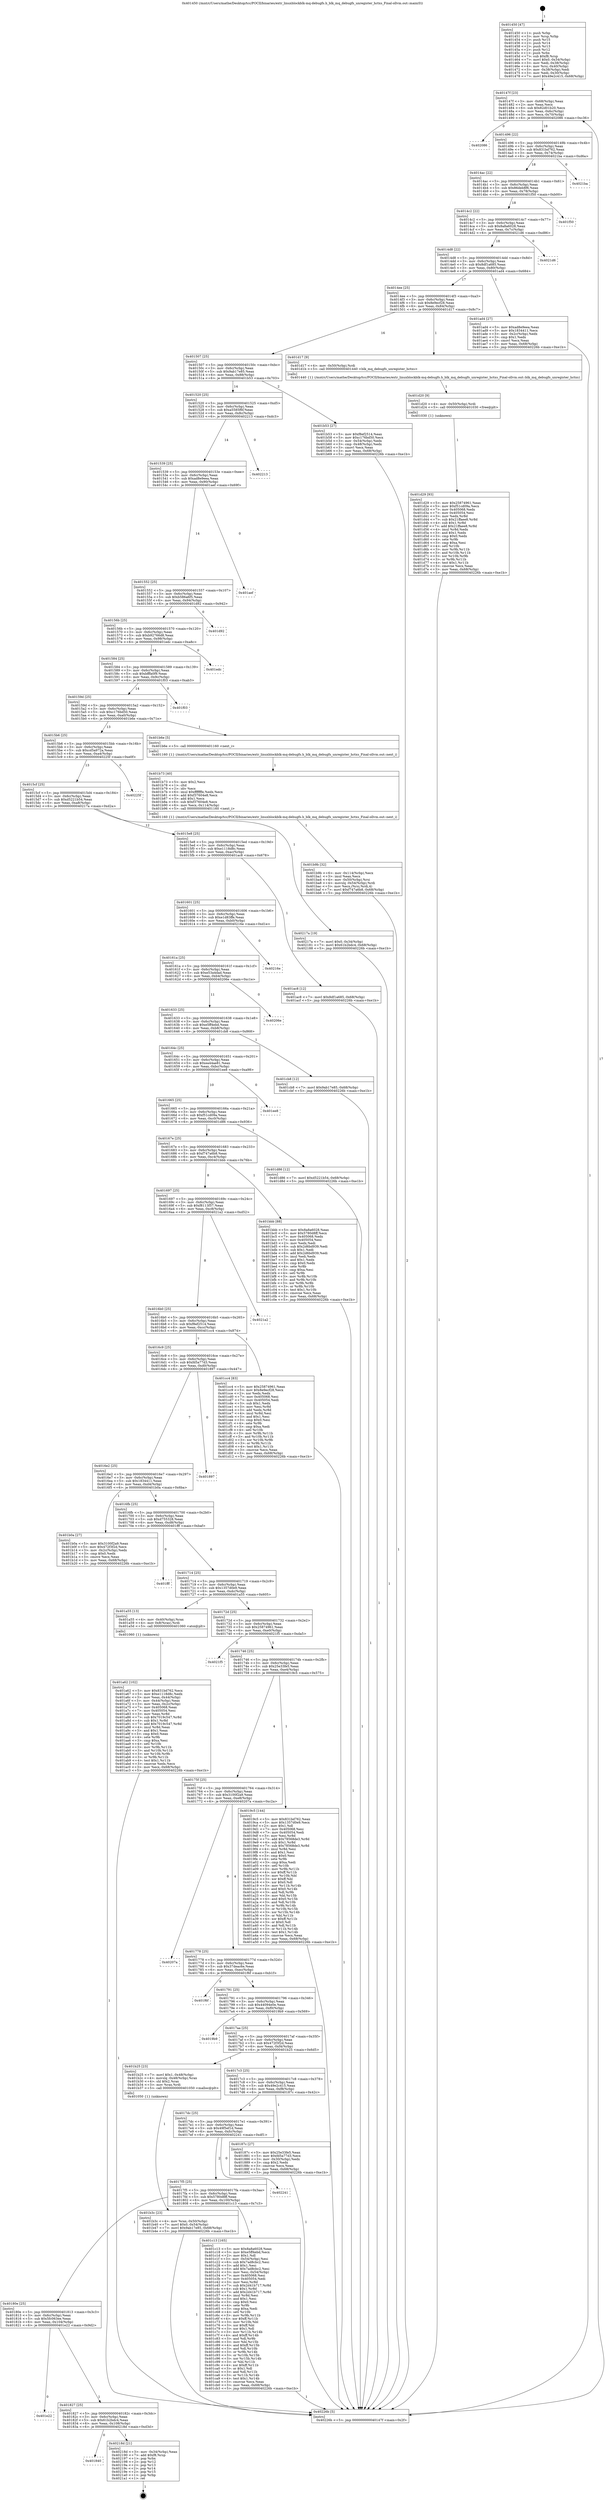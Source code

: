 digraph "0x401450" {
  label = "0x401450 (/mnt/c/Users/mathe/Desktop/tcc/POCII/binaries/extr_linuxblockblk-mq-debugfs.h_blk_mq_debugfs_unregister_hctxs_Final-ollvm.out::main(0))"
  labelloc = "t"
  node[shape=record]

  Entry [label="",width=0.3,height=0.3,shape=circle,fillcolor=black,style=filled]
  "0x40147f" [label="{
     0x40147f [23]\l
     | [instrs]\l
     &nbsp;&nbsp;0x40147f \<+3\>: mov -0x68(%rbp),%eax\l
     &nbsp;&nbsp;0x401482 \<+2\>: mov %eax,%ecx\l
     &nbsp;&nbsp;0x401484 \<+6\>: sub $0x82d01b20,%ecx\l
     &nbsp;&nbsp;0x40148a \<+3\>: mov %eax,-0x6c(%rbp)\l
     &nbsp;&nbsp;0x40148d \<+3\>: mov %ecx,-0x70(%rbp)\l
     &nbsp;&nbsp;0x401490 \<+6\>: je 0000000000402086 \<main+0xc36\>\l
  }"]
  "0x402086" [label="{
     0x402086\l
  }", style=dashed]
  "0x401496" [label="{
     0x401496 [22]\l
     | [instrs]\l
     &nbsp;&nbsp;0x401496 \<+5\>: jmp 000000000040149b \<main+0x4b\>\l
     &nbsp;&nbsp;0x40149b \<+3\>: mov -0x6c(%rbp),%eax\l
     &nbsp;&nbsp;0x40149e \<+5\>: sub $0x831bd762,%eax\l
     &nbsp;&nbsp;0x4014a3 \<+3\>: mov %eax,-0x74(%rbp)\l
     &nbsp;&nbsp;0x4014a6 \<+6\>: je 00000000004021ba \<main+0xd6a\>\l
  }"]
  Exit [label="",width=0.3,height=0.3,shape=circle,fillcolor=black,style=filled,peripheries=2]
  "0x4021ba" [label="{
     0x4021ba\l
  }", style=dashed]
  "0x4014ac" [label="{
     0x4014ac [22]\l
     | [instrs]\l
     &nbsp;&nbsp;0x4014ac \<+5\>: jmp 00000000004014b1 \<main+0x61\>\l
     &nbsp;&nbsp;0x4014b1 \<+3\>: mov -0x6c(%rbp),%eax\l
     &nbsp;&nbsp;0x4014b4 \<+5\>: sub $0x86deb8f6,%eax\l
     &nbsp;&nbsp;0x4014b9 \<+3\>: mov %eax,-0x78(%rbp)\l
     &nbsp;&nbsp;0x4014bc \<+6\>: je 0000000000401f50 \<main+0xb00\>\l
  }"]
  "0x401840" [label="{
     0x401840\l
  }", style=dashed]
  "0x401f50" [label="{
     0x401f50\l
  }", style=dashed]
  "0x4014c2" [label="{
     0x4014c2 [22]\l
     | [instrs]\l
     &nbsp;&nbsp;0x4014c2 \<+5\>: jmp 00000000004014c7 \<main+0x77\>\l
     &nbsp;&nbsp;0x4014c7 \<+3\>: mov -0x6c(%rbp),%eax\l
     &nbsp;&nbsp;0x4014ca \<+5\>: sub $0x8a8a6028,%eax\l
     &nbsp;&nbsp;0x4014cf \<+3\>: mov %eax,-0x7c(%rbp)\l
     &nbsp;&nbsp;0x4014d2 \<+6\>: je 00000000004021d6 \<main+0xd86\>\l
  }"]
  "0x40218d" [label="{
     0x40218d [21]\l
     | [instrs]\l
     &nbsp;&nbsp;0x40218d \<+3\>: mov -0x34(%rbp),%eax\l
     &nbsp;&nbsp;0x402190 \<+7\>: add $0xf8,%rsp\l
     &nbsp;&nbsp;0x402197 \<+1\>: pop %rbx\l
     &nbsp;&nbsp;0x402198 \<+2\>: pop %r12\l
     &nbsp;&nbsp;0x40219a \<+2\>: pop %r13\l
     &nbsp;&nbsp;0x40219c \<+2\>: pop %r14\l
     &nbsp;&nbsp;0x40219e \<+2\>: pop %r15\l
     &nbsp;&nbsp;0x4021a0 \<+1\>: pop %rbp\l
     &nbsp;&nbsp;0x4021a1 \<+1\>: ret\l
  }"]
  "0x4021d6" [label="{
     0x4021d6\l
  }", style=dashed]
  "0x4014d8" [label="{
     0x4014d8 [22]\l
     | [instrs]\l
     &nbsp;&nbsp;0x4014d8 \<+5\>: jmp 00000000004014dd \<main+0x8d\>\l
     &nbsp;&nbsp;0x4014dd \<+3\>: mov -0x6c(%rbp),%eax\l
     &nbsp;&nbsp;0x4014e0 \<+5\>: sub $0x8df1a685,%eax\l
     &nbsp;&nbsp;0x4014e5 \<+3\>: mov %eax,-0x80(%rbp)\l
     &nbsp;&nbsp;0x4014e8 \<+6\>: je 0000000000401ad4 \<main+0x684\>\l
  }"]
  "0x401827" [label="{
     0x401827 [25]\l
     | [instrs]\l
     &nbsp;&nbsp;0x401827 \<+5\>: jmp 000000000040182c \<main+0x3dc\>\l
     &nbsp;&nbsp;0x40182c \<+3\>: mov -0x6c(%rbp),%eax\l
     &nbsp;&nbsp;0x40182f \<+5\>: sub $0x61b2bdc4,%eax\l
     &nbsp;&nbsp;0x401834 \<+6\>: mov %eax,-0x108(%rbp)\l
     &nbsp;&nbsp;0x40183a \<+6\>: je 000000000040218d \<main+0xd3d\>\l
  }"]
  "0x401ad4" [label="{
     0x401ad4 [27]\l
     | [instrs]\l
     &nbsp;&nbsp;0x401ad4 \<+5\>: mov $0xad8e9eea,%eax\l
     &nbsp;&nbsp;0x401ad9 \<+5\>: mov $0x1834411,%ecx\l
     &nbsp;&nbsp;0x401ade \<+3\>: mov -0x2c(%rbp),%edx\l
     &nbsp;&nbsp;0x401ae1 \<+3\>: cmp $0x1,%edx\l
     &nbsp;&nbsp;0x401ae4 \<+3\>: cmovl %ecx,%eax\l
     &nbsp;&nbsp;0x401ae7 \<+3\>: mov %eax,-0x68(%rbp)\l
     &nbsp;&nbsp;0x401aea \<+5\>: jmp 000000000040226b \<main+0xe1b\>\l
  }"]
  "0x4014ee" [label="{
     0x4014ee [25]\l
     | [instrs]\l
     &nbsp;&nbsp;0x4014ee \<+5\>: jmp 00000000004014f3 \<main+0xa3\>\l
     &nbsp;&nbsp;0x4014f3 \<+3\>: mov -0x6c(%rbp),%eax\l
     &nbsp;&nbsp;0x4014f6 \<+5\>: sub $0x8e9ecf28,%eax\l
     &nbsp;&nbsp;0x4014fb \<+6\>: mov %eax,-0x84(%rbp)\l
     &nbsp;&nbsp;0x401501 \<+6\>: je 0000000000401d17 \<main+0x8c7\>\l
  }"]
  "0x401e22" [label="{
     0x401e22\l
  }", style=dashed]
  "0x401d17" [label="{
     0x401d17 [9]\l
     | [instrs]\l
     &nbsp;&nbsp;0x401d17 \<+4\>: mov -0x50(%rbp),%rdi\l
     &nbsp;&nbsp;0x401d1b \<+5\>: call 0000000000401440 \<blk_mq_debugfs_unregister_hctxs\>\l
     | [calls]\l
     &nbsp;&nbsp;0x401440 \{1\} (/mnt/c/Users/mathe/Desktop/tcc/POCII/binaries/extr_linuxblockblk-mq-debugfs.h_blk_mq_debugfs_unregister_hctxs_Final-ollvm.out::blk_mq_debugfs_unregister_hctxs)\l
  }"]
  "0x401507" [label="{
     0x401507 [25]\l
     | [instrs]\l
     &nbsp;&nbsp;0x401507 \<+5\>: jmp 000000000040150c \<main+0xbc\>\l
     &nbsp;&nbsp;0x40150c \<+3\>: mov -0x6c(%rbp),%eax\l
     &nbsp;&nbsp;0x40150f \<+5\>: sub $0x9ab17e85,%eax\l
     &nbsp;&nbsp;0x401514 \<+6\>: mov %eax,-0x88(%rbp)\l
     &nbsp;&nbsp;0x40151a \<+6\>: je 0000000000401b53 \<main+0x703\>\l
  }"]
  "0x401d29" [label="{
     0x401d29 [93]\l
     | [instrs]\l
     &nbsp;&nbsp;0x401d29 \<+5\>: mov $0x25874961,%eax\l
     &nbsp;&nbsp;0x401d2e \<+5\>: mov $0xf51cd09a,%ecx\l
     &nbsp;&nbsp;0x401d33 \<+7\>: mov 0x405068,%edx\l
     &nbsp;&nbsp;0x401d3a \<+7\>: mov 0x405054,%esi\l
     &nbsp;&nbsp;0x401d41 \<+3\>: mov %edx,%r8d\l
     &nbsp;&nbsp;0x401d44 \<+7\>: sub $0x21ffaee8,%r8d\l
     &nbsp;&nbsp;0x401d4b \<+4\>: sub $0x1,%r8d\l
     &nbsp;&nbsp;0x401d4f \<+7\>: add $0x21ffaee8,%r8d\l
     &nbsp;&nbsp;0x401d56 \<+4\>: imul %r8d,%edx\l
     &nbsp;&nbsp;0x401d5a \<+3\>: and $0x1,%edx\l
     &nbsp;&nbsp;0x401d5d \<+3\>: cmp $0x0,%edx\l
     &nbsp;&nbsp;0x401d60 \<+4\>: sete %r9b\l
     &nbsp;&nbsp;0x401d64 \<+3\>: cmp $0xa,%esi\l
     &nbsp;&nbsp;0x401d67 \<+4\>: setl %r10b\l
     &nbsp;&nbsp;0x401d6b \<+3\>: mov %r9b,%r11b\l
     &nbsp;&nbsp;0x401d6e \<+3\>: and %r10b,%r11b\l
     &nbsp;&nbsp;0x401d71 \<+3\>: xor %r10b,%r9b\l
     &nbsp;&nbsp;0x401d74 \<+3\>: or %r9b,%r11b\l
     &nbsp;&nbsp;0x401d77 \<+4\>: test $0x1,%r11b\l
     &nbsp;&nbsp;0x401d7b \<+3\>: cmovne %ecx,%eax\l
     &nbsp;&nbsp;0x401d7e \<+3\>: mov %eax,-0x68(%rbp)\l
     &nbsp;&nbsp;0x401d81 \<+5\>: jmp 000000000040226b \<main+0xe1b\>\l
  }"]
  "0x401b53" [label="{
     0x401b53 [27]\l
     | [instrs]\l
     &nbsp;&nbsp;0x401b53 \<+5\>: mov $0xf8ef2514,%eax\l
     &nbsp;&nbsp;0x401b58 \<+5\>: mov $0xc176bd50,%ecx\l
     &nbsp;&nbsp;0x401b5d \<+3\>: mov -0x54(%rbp),%edx\l
     &nbsp;&nbsp;0x401b60 \<+3\>: cmp -0x48(%rbp),%edx\l
     &nbsp;&nbsp;0x401b63 \<+3\>: cmovl %ecx,%eax\l
     &nbsp;&nbsp;0x401b66 \<+3\>: mov %eax,-0x68(%rbp)\l
     &nbsp;&nbsp;0x401b69 \<+5\>: jmp 000000000040226b \<main+0xe1b\>\l
  }"]
  "0x401520" [label="{
     0x401520 [25]\l
     | [instrs]\l
     &nbsp;&nbsp;0x401520 \<+5\>: jmp 0000000000401525 \<main+0xd5\>\l
     &nbsp;&nbsp;0x401525 \<+3\>: mov -0x6c(%rbp),%eax\l
     &nbsp;&nbsp;0x401528 \<+5\>: sub $0xa5585f6f,%eax\l
     &nbsp;&nbsp;0x40152d \<+6\>: mov %eax,-0x8c(%rbp)\l
     &nbsp;&nbsp;0x401533 \<+6\>: je 0000000000402213 \<main+0xdc3\>\l
  }"]
  "0x401d20" [label="{
     0x401d20 [9]\l
     | [instrs]\l
     &nbsp;&nbsp;0x401d20 \<+4\>: mov -0x50(%rbp),%rdi\l
     &nbsp;&nbsp;0x401d24 \<+5\>: call 0000000000401030 \<free@plt\>\l
     | [calls]\l
     &nbsp;&nbsp;0x401030 \{1\} (unknown)\l
  }"]
  "0x402213" [label="{
     0x402213\l
  }", style=dashed]
  "0x401539" [label="{
     0x401539 [25]\l
     | [instrs]\l
     &nbsp;&nbsp;0x401539 \<+5\>: jmp 000000000040153e \<main+0xee\>\l
     &nbsp;&nbsp;0x40153e \<+3\>: mov -0x6c(%rbp),%eax\l
     &nbsp;&nbsp;0x401541 \<+5\>: sub $0xad8e9eea,%eax\l
     &nbsp;&nbsp;0x401546 \<+6\>: mov %eax,-0x90(%rbp)\l
     &nbsp;&nbsp;0x40154c \<+6\>: je 0000000000401aef \<main+0x69f\>\l
  }"]
  "0x40180e" [label="{
     0x40180e [25]\l
     | [instrs]\l
     &nbsp;&nbsp;0x40180e \<+5\>: jmp 0000000000401813 \<main+0x3c3\>\l
     &nbsp;&nbsp;0x401813 \<+3\>: mov -0x6c(%rbp),%eax\l
     &nbsp;&nbsp;0x401816 \<+5\>: sub $0x5fc063ee,%eax\l
     &nbsp;&nbsp;0x40181b \<+6\>: mov %eax,-0x104(%rbp)\l
     &nbsp;&nbsp;0x401821 \<+6\>: je 0000000000401e22 \<main+0x9d2\>\l
  }"]
  "0x401aef" [label="{
     0x401aef\l
  }", style=dashed]
  "0x401552" [label="{
     0x401552 [25]\l
     | [instrs]\l
     &nbsp;&nbsp;0x401552 \<+5\>: jmp 0000000000401557 \<main+0x107\>\l
     &nbsp;&nbsp;0x401557 \<+3\>: mov -0x6c(%rbp),%eax\l
     &nbsp;&nbsp;0x40155a \<+5\>: sub $0xb586a6f5,%eax\l
     &nbsp;&nbsp;0x40155f \<+6\>: mov %eax,-0x94(%rbp)\l
     &nbsp;&nbsp;0x401565 \<+6\>: je 0000000000401d92 \<main+0x942\>\l
  }"]
  "0x401c13" [label="{
     0x401c13 [165]\l
     | [instrs]\l
     &nbsp;&nbsp;0x401c13 \<+5\>: mov $0x8a8a6028,%eax\l
     &nbsp;&nbsp;0x401c18 \<+5\>: mov $0xe5ff4ebd,%ecx\l
     &nbsp;&nbsp;0x401c1d \<+2\>: mov $0x1,%dl\l
     &nbsp;&nbsp;0x401c1f \<+3\>: mov -0x54(%rbp),%esi\l
     &nbsp;&nbsp;0x401c22 \<+6\>: sub $0x7ad8cbc2,%esi\l
     &nbsp;&nbsp;0x401c28 \<+3\>: add $0x1,%esi\l
     &nbsp;&nbsp;0x401c2b \<+6\>: add $0x7ad8cbc2,%esi\l
     &nbsp;&nbsp;0x401c31 \<+3\>: mov %esi,-0x54(%rbp)\l
     &nbsp;&nbsp;0x401c34 \<+7\>: mov 0x405068,%esi\l
     &nbsp;&nbsp;0x401c3b \<+7\>: mov 0x405054,%edi\l
     &nbsp;&nbsp;0x401c42 \<+3\>: mov %esi,%r8d\l
     &nbsp;&nbsp;0x401c45 \<+7\>: sub $0x2d41b717,%r8d\l
     &nbsp;&nbsp;0x401c4c \<+4\>: sub $0x1,%r8d\l
     &nbsp;&nbsp;0x401c50 \<+7\>: add $0x2d41b717,%r8d\l
     &nbsp;&nbsp;0x401c57 \<+4\>: imul %r8d,%esi\l
     &nbsp;&nbsp;0x401c5b \<+3\>: and $0x1,%esi\l
     &nbsp;&nbsp;0x401c5e \<+3\>: cmp $0x0,%esi\l
     &nbsp;&nbsp;0x401c61 \<+4\>: sete %r9b\l
     &nbsp;&nbsp;0x401c65 \<+3\>: cmp $0xa,%edi\l
     &nbsp;&nbsp;0x401c68 \<+4\>: setl %r10b\l
     &nbsp;&nbsp;0x401c6c \<+3\>: mov %r9b,%r11b\l
     &nbsp;&nbsp;0x401c6f \<+4\>: xor $0xff,%r11b\l
     &nbsp;&nbsp;0x401c73 \<+3\>: mov %r10b,%bl\l
     &nbsp;&nbsp;0x401c76 \<+3\>: xor $0xff,%bl\l
     &nbsp;&nbsp;0x401c79 \<+3\>: xor $0x1,%dl\l
     &nbsp;&nbsp;0x401c7c \<+3\>: mov %r11b,%r14b\l
     &nbsp;&nbsp;0x401c7f \<+4\>: and $0xff,%r14b\l
     &nbsp;&nbsp;0x401c83 \<+3\>: and %dl,%r9b\l
     &nbsp;&nbsp;0x401c86 \<+3\>: mov %bl,%r15b\l
     &nbsp;&nbsp;0x401c89 \<+4\>: and $0xff,%r15b\l
     &nbsp;&nbsp;0x401c8d \<+3\>: and %dl,%r10b\l
     &nbsp;&nbsp;0x401c90 \<+3\>: or %r9b,%r14b\l
     &nbsp;&nbsp;0x401c93 \<+3\>: or %r10b,%r15b\l
     &nbsp;&nbsp;0x401c96 \<+3\>: xor %r15b,%r14b\l
     &nbsp;&nbsp;0x401c99 \<+3\>: or %bl,%r11b\l
     &nbsp;&nbsp;0x401c9c \<+4\>: xor $0xff,%r11b\l
     &nbsp;&nbsp;0x401ca0 \<+3\>: or $0x1,%dl\l
     &nbsp;&nbsp;0x401ca3 \<+3\>: and %dl,%r11b\l
     &nbsp;&nbsp;0x401ca6 \<+3\>: or %r11b,%r14b\l
     &nbsp;&nbsp;0x401ca9 \<+4\>: test $0x1,%r14b\l
     &nbsp;&nbsp;0x401cad \<+3\>: cmovne %ecx,%eax\l
     &nbsp;&nbsp;0x401cb0 \<+3\>: mov %eax,-0x68(%rbp)\l
     &nbsp;&nbsp;0x401cb3 \<+5\>: jmp 000000000040226b \<main+0xe1b\>\l
  }"]
  "0x401d92" [label="{
     0x401d92\l
  }", style=dashed]
  "0x40156b" [label="{
     0x40156b [25]\l
     | [instrs]\l
     &nbsp;&nbsp;0x40156b \<+5\>: jmp 0000000000401570 \<main+0x120\>\l
     &nbsp;&nbsp;0x401570 \<+3\>: mov -0x6c(%rbp),%eax\l
     &nbsp;&nbsp;0x401573 \<+5\>: sub $0xb92766d8,%eax\l
     &nbsp;&nbsp;0x401578 \<+6\>: mov %eax,-0x98(%rbp)\l
     &nbsp;&nbsp;0x40157e \<+6\>: je 0000000000401edc \<main+0xa8c\>\l
  }"]
  "0x4017f5" [label="{
     0x4017f5 [25]\l
     | [instrs]\l
     &nbsp;&nbsp;0x4017f5 \<+5\>: jmp 00000000004017fa \<main+0x3aa\>\l
     &nbsp;&nbsp;0x4017fa \<+3\>: mov -0x6c(%rbp),%eax\l
     &nbsp;&nbsp;0x4017fd \<+5\>: sub $0x5780d8ff,%eax\l
     &nbsp;&nbsp;0x401802 \<+6\>: mov %eax,-0x100(%rbp)\l
     &nbsp;&nbsp;0x401808 \<+6\>: je 0000000000401c13 \<main+0x7c3\>\l
  }"]
  "0x401edc" [label="{
     0x401edc\l
  }", style=dashed]
  "0x401584" [label="{
     0x401584 [25]\l
     | [instrs]\l
     &nbsp;&nbsp;0x401584 \<+5\>: jmp 0000000000401589 \<main+0x139\>\l
     &nbsp;&nbsp;0x401589 \<+3\>: mov -0x6c(%rbp),%eax\l
     &nbsp;&nbsp;0x40158c \<+5\>: sub $0xbfffa0f9,%eax\l
     &nbsp;&nbsp;0x401591 \<+6\>: mov %eax,-0x9c(%rbp)\l
     &nbsp;&nbsp;0x401597 \<+6\>: je 0000000000401f03 \<main+0xab3\>\l
  }"]
  "0x402241" [label="{
     0x402241\l
  }", style=dashed]
  "0x401f03" [label="{
     0x401f03\l
  }", style=dashed]
  "0x40159d" [label="{
     0x40159d [25]\l
     | [instrs]\l
     &nbsp;&nbsp;0x40159d \<+5\>: jmp 00000000004015a2 \<main+0x152\>\l
     &nbsp;&nbsp;0x4015a2 \<+3\>: mov -0x6c(%rbp),%eax\l
     &nbsp;&nbsp;0x4015a5 \<+5\>: sub $0xc176bd50,%eax\l
     &nbsp;&nbsp;0x4015aa \<+6\>: mov %eax,-0xa0(%rbp)\l
     &nbsp;&nbsp;0x4015b0 \<+6\>: je 0000000000401b6e \<main+0x71e\>\l
  }"]
  "0x401b9b" [label="{
     0x401b9b [32]\l
     | [instrs]\l
     &nbsp;&nbsp;0x401b9b \<+6\>: mov -0x114(%rbp),%ecx\l
     &nbsp;&nbsp;0x401ba1 \<+3\>: imul %eax,%ecx\l
     &nbsp;&nbsp;0x401ba4 \<+4\>: mov -0x50(%rbp),%rsi\l
     &nbsp;&nbsp;0x401ba8 \<+4\>: movslq -0x54(%rbp),%rdi\l
     &nbsp;&nbsp;0x401bac \<+3\>: mov %ecx,(%rsi,%rdi,4)\l
     &nbsp;&nbsp;0x401baf \<+7\>: movl $0xf747a6b8,-0x68(%rbp)\l
     &nbsp;&nbsp;0x401bb6 \<+5\>: jmp 000000000040226b \<main+0xe1b\>\l
  }"]
  "0x401b6e" [label="{
     0x401b6e [5]\l
     | [instrs]\l
     &nbsp;&nbsp;0x401b6e \<+5\>: call 0000000000401160 \<next_i\>\l
     | [calls]\l
     &nbsp;&nbsp;0x401160 \{1\} (/mnt/c/Users/mathe/Desktop/tcc/POCII/binaries/extr_linuxblockblk-mq-debugfs.h_blk_mq_debugfs_unregister_hctxs_Final-ollvm.out::next_i)\l
  }"]
  "0x4015b6" [label="{
     0x4015b6 [25]\l
     | [instrs]\l
     &nbsp;&nbsp;0x4015b6 \<+5\>: jmp 00000000004015bb \<main+0x16b\>\l
     &nbsp;&nbsp;0x4015bb \<+3\>: mov -0x6c(%rbp),%eax\l
     &nbsp;&nbsp;0x4015be \<+5\>: sub $0xcd5a972a,%eax\l
     &nbsp;&nbsp;0x4015c3 \<+6\>: mov %eax,-0xa4(%rbp)\l
     &nbsp;&nbsp;0x4015c9 \<+6\>: je 000000000040225f \<main+0xe0f\>\l
  }"]
  "0x401b73" [label="{
     0x401b73 [40]\l
     | [instrs]\l
     &nbsp;&nbsp;0x401b73 \<+5\>: mov $0x2,%ecx\l
     &nbsp;&nbsp;0x401b78 \<+1\>: cltd\l
     &nbsp;&nbsp;0x401b79 \<+2\>: idiv %ecx\l
     &nbsp;&nbsp;0x401b7b \<+6\>: imul $0xfffffffe,%edx,%ecx\l
     &nbsp;&nbsp;0x401b81 \<+6\>: add $0xf37604e8,%ecx\l
     &nbsp;&nbsp;0x401b87 \<+3\>: add $0x1,%ecx\l
     &nbsp;&nbsp;0x401b8a \<+6\>: sub $0xf37604e8,%ecx\l
     &nbsp;&nbsp;0x401b90 \<+6\>: mov %ecx,-0x114(%rbp)\l
     &nbsp;&nbsp;0x401b96 \<+5\>: call 0000000000401160 \<next_i\>\l
     | [calls]\l
     &nbsp;&nbsp;0x401160 \{1\} (/mnt/c/Users/mathe/Desktop/tcc/POCII/binaries/extr_linuxblockblk-mq-debugfs.h_blk_mq_debugfs_unregister_hctxs_Final-ollvm.out::next_i)\l
  }"]
  "0x40225f" [label="{
     0x40225f\l
  }", style=dashed]
  "0x4015cf" [label="{
     0x4015cf [25]\l
     | [instrs]\l
     &nbsp;&nbsp;0x4015cf \<+5\>: jmp 00000000004015d4 \<main+0x184\>\l
     &nbsp;&nbsp;0x4015d4 \<+3\>: mov -0x6c(%rbp),%eax\l
     &nbsp;&nbsp;0x4015d7 \<+5\>: sub $0xd5221b54,%eax\l
     &nbsp;&nbsp;0x4015dc \<+6\>: mov %eax,-0xa8(%rbp)\l
     &nbsp;&nbsp;0x4015e2 \<+6\>: je 000000000040217a \<main+0xd2a\>\l
  }"]
  "0x401b3c" [label="{
     0x401b3c [23]\l
     | [instrs]\l
     &nbsp;&nbsp;0x401b3c \<+4\>: mov %rax,-0x50(%rbp)\l
     &nbsp;&nbsp;0x401b40 \<+7\>: movl $0x0,-0x54(%rbp)\l
     &nbsp;&nbsp;0x401b47 \<+7\>: movl $0x9ab17e85,-0x68(%rbp)\l
     &nbsp;&nbsp;0x401b4e \<+5\>: jmp 000000000040226b \<main+0xe1b\>\l
  }"]
  "0x40217a" [label="{
     0x40217a [19]\l
     | [instrs]\l
     &nbsp;&nbsp;0x40217a \<+7\>: movl $0x0,-0x34(%rbp)\l
     &nbsp;&nbsp;0x402181 \<+7\>: movl $0x61b2bdc4,-0x68(%rbp)\l
     &nbsp;&nbsp;0x402188 \<+5\>: jmp 000000000040226b \<main+0xe1b\>\l
  }"]
  "0x4015e8" [label="{
     0x4015e8 [25]\l
     | [instrs]\l
     &nbsp;&nbsp;0x4015e8 \<+5\>: jmp 00000000004015ed \<main+0x19d\>\l
     &nbsp;&nbsp;0x4015ed \<+3\>: mov -0x6c(%rbp),%eax\l
     &nbsp;&nbsp;0x4015f0 \<+5\>: sub $0xe1118d8c,%eax\l
     &nbsp;&nbsp;0x4015f5 \<+6\>: mov %eax,-0xac(%rbp)\l
     &nbsp;&nbsp;0x4015fb \<+6\>: je 0000000000401ac8 \<main+0x678\>\l
  }"]
  "0x401a62" [label="{
     0x401a62 [102]\l
     | [instrs]\l
     &nbsp;&nbsp;0x401a62 \<+5\>: mov $0x831bd762,%ecx\l
     &nbsp;&nbsp;0x401a67 \<+5\>: mov $0xe1118d8c,%edx\l
     &nbsp;&nbsp;0x401a6c \<+3\>: mov %eax,-0x44(%rbp)\l
     &nbsp;&nbsp;0x401a6f \<+3\>: mov -0x44(%rbp),%eax\l
     &nbsp;&nbsp;0x401a72 \<+3\>: mov %eax,-0x2c(%rbp)\l
     &nbsp;&nbsp;0x401a75 \<+7\>: mov 0x405068,%eax\l
     &nbsp;&nbsp;0x401a7c \<+7\>: mov 0x405054,%esi\l
     &nbsp;&nbsp;0x401a83 \<+3\>: mov %eax,%r8d\l
     &nbsp;&nbsp;0x401a86 \<+7\>: sub $0x7019c547,%r8d\l
     &nbsp;&nbsp;0x401a8d \<+4\>: sub $0x1,%r8d\l
     &nbsp;&nbsp;0x401a91 \<+7\>: add $0x7019c547,%r8d\l
     &nbsp;&nbsp;0x401a98 \<+4\>: imul %r8d,%eax\l
     &nbsp;&nbsp;0x401a9c \<+3\>: and $0x1,%eax\l
     &nbsp;&nbsp;0x401a9f \<+3\>: cmp $0x0,%eax\l
     &nbsp;&nbsp;0x401aa2 \<+4\>: sete %r9b\l
     &nbsp;&nbsp;0x401aa6 \<+3\>: cmp $0xa,%esi\l
     &nbsp;&nbsp;0x401aa9 \<+4\>: setl %r10b\l
     &nbsp;&nbsp;0x401aad \<+3\>: mov %r9b,%r11b\l
     &nbsp;&nbsp;0x401ab0 \<+3\>: and %r10b,%r11b\l
     &nbsp;&nbsp;0x401ab3 \<+3\>: xor %r10b,%r9b\l
     &nbsp;&nbsp;0x401ab6 \<+3\>: or %r9b,%r11b\l
     &nbsp;&nbsp;0x401ab9 \<+4\>: test $0x1,%r11b\l
     &nbsp;&nbsp;0x401abd \<+3\>: cmovne %edx,%ecx\l
     &nbsp;&nbsp;0x401ac0 \<+3\>: mov %ecx,-0x68(%rbp)\l
     &nbsp;&nbsp;0x401ac3 \<+5\>: jmp 000000000040226b \<main+0xe1b\>\l
  }"]
  "0x401ac8" [label="{
     0x401ac8 [12]\l
     | [instrs]\l
     &nbsp;&nbsp;0x401ac8 \<+7\>: movl $0x8df1a685,-0x68(%rbp)\l
     &nbsp;&nbsp;0x401acf \<+5\>: jmp 000000000040226b \<main+0xe1b\>\l
  }"]
  "0x401601" [label="{
     0x401601 [25]\l
     | [instrs]\l
     &nbsp;&nbsp;0x401601 \<+5\>: jmp 0000000000401606 \<main+0x1b6\>\l
     &nbsp;&nbsp;0x401606 \<+3\>: mov -0x6c(%rbp),%eax\l
     &nbsp;&nbsp;0x401609 \<+5\>: sub $0xe1d83ffe,%eax\l
     &nbsp;&nbsp;0x40160e \<+6\>: mov %eax,-0xb0(%rbp)\l
     &nbsp;&nbsp;0x401614 \<+6\>: je 000000000040216e \<main+0xd1e\>\l
  }"]
  "0x401450" [label="{
     0x401450 [47]\l
     | [instrs]\l
     &nbsp;&nbsp;0x401450 \<+1\>: push %rbp\l
     &nbsp;&nbsp;0x401451 \<+3\>: mov %rsp,%rbp\l
     &nbsp;&nbsp;0x401454 \<+2\>: push %r15\l
     &nbsp;&nbsp;0x401456 \<+2\>: push %r14\l
     &nbsp;&nbsp;0x401458 \<+2\>: push %r13\l
     &nbsp;&nbsp;0x40145a \<+2\>: push %r12\l
     &nbsp;&nbsp;0x40145c \<+1\>: push %rbx\l
     &nbsp;&nbsp;0x40145d \<+7\>: sub $0xf8,%rsp\l
     &nbsp;&nbsp;0x401464 \<+7\>: movl $0x0,-0x34(%rbp)\l
     &nbsp;&nbsp;0x40146b \<+3\>: mov %edi,-0x38(%rbp)\l
     &nbsp;&nbsp;0x40146e \<+4\>: mov %rsi,-0x40(%rbp)\l
     &nbsp;&nbsp;0x401472 \<+3\>: mov -0x38(%rbp),%edi\l
     &nbsp;&nbsp;0x401475 \<+3\>: mov %edi,-0x30(%rbp)\l
     &nbsp;&nbsp;0x401478 \<+7\>: movl $0x49e2c415,-0x68(%rbp)\l
  }"]
  "0x40216e" [label="{
     0x40216e\l
  }", style=dashed]
  "0x40161a" [label="{
     0x40161a [25]\l
     | [instrs]\l
     &nbsp;&nbsp;0x40161a \<+5\>: jmp 000000000040161f \<main+0x1cf\>\l
     &nbsp;&nbsp;0x40161f \<+3\>: mov -0x6c(%rbp),%eax\l
     &nbsp;&nbsp;0x401622 \<+5\>: sub $0xe53a4dad,%eax\l
     &nbsp;&nbsp;0x401627 \<+6\>: mov %eax,-0xb4(%rbp)\l
     &nbsp;&nbsp;0x40162d \<+6\>: je 000000000040206e \<main+0xc1e\>\l
  }"]
  "0x40226b" [label="{
     0x40226b [5]\l
     | [instrs]\l
     &nbsp;&nbsp;0x40226b \<+5\>: jmp 000000000040147f \<main+0x2f\>\l
  }"]
  "0x40206e" [label="{
     0x40206e\l
  }", style=dashed]
  "0x401633" [label="{
     0x401633 [25]\l
     | [instrs]\l
     &nbsp;&nbsp;0x401633 \<+5\>: jmp 0000000000401638 \<main+0x1e8\>\l
     &nbsp;&nbsp;0x401638 \<+3\>: mov -0x6c(%rbp),%eax\l
     &nbsp;&nbsp;0x40163b \<+5\>: sub $0xe5ff4ebd,%eax\l
     &nbsp;&nbsp;0x401640 \<+6\>: mov %eax,-0xb8(%rbp)\l
     &nbsp;&nbsp;0x401646 \<+6\>: je 0000000000401cb8 \<main+0x868\>\l
  }"]
  "0x4017dc" [label="{
     0x4017dc [25]\l
     | [instrs]\l
     &nbsp;&nbsp;0x4017dc \<+5\>: jmp 00000000004017e1 \<main+0x391\>\l
     &nbsp;&nbsp;0x4017e1 \<+3\>: mov -0x6c(%rbp),%eax\l
     &nbsp;&nbsp;0x4017e4 \<+5\>: sub $0x49f5ef1d,%eax\l
     &nbsp;&nbsp;0x4017e9 \<+6\>: mov %eax,-0xfc(%rbp)\l
     &nbsp;&nbsp;0x4017ef \<+6\>: je 0000000000402241 \<main+0xdf1\>\l
  }"]
  "0x401cb8" [label="{
     0x401cb8 [12]\l
     | [instrs]\l
     &nbsp;&nbsp;0x401cb8 \<+7\>: movl $0x9ab17e85,-0x68(%rbp)\l
     &nbsp;&nbsp;0x401cbf \<+5\>: jmp 000000000040226b \<main+0xe1b\>\l
  }"]
  "0x40164c" [label="{
     0x40164c [25]\l
     | [instrs]\l
     &nbsp;&nbsp;0x40164c \<+5\>: jmp 0000000000401651 \<main+0x201\>\l
     &nbsp;&nbsp;0x401651 \<+3\>: mov -0x6c(%rbp),%eax\l
     &nbsp;&nbsp;0x401654 \<+5\>: sub $0xea44ae81,%eax\l
     &nbsp;&nbsp;0x401659 \<+6\>: mov %eax,-0xbc(%rbp)\l
     &nbsp;&nbsp;0x40165f \<+6\>: je 0000000000401ee8 \<main+0xa98\>\l
  }"]
  "0x40187c" [label="{
     0x40187c [27]\l
     | [instrs]\l
     &nbsp;&nbsp;0x40187c \<+5\>: mov $0x25e33fe5,%eax\l
     &nbsp;&nbsp;0x401881 \<+5\>: mov $0xfd5a77d3,%ecx\l
     &nbsp;&nbsp;0x401886 \<+3\>: mov -0x30(%rbp),%edx\l
     &nbsp;&nbsp;0x401889 \<+3\>: cmp $0x2,%edx\l
     &nbsp;&nbsp;0x40188c \<+3\>: cmovne %ecx,%eax\l
     &nbsp;&nbsp;0x40188f \<+3\>: mov %eax,-0x68(%rbp)\l
     &nbsp;&nbsp;0x401892 \<+5\>: jmp 000000000040226b \<main+0xe1b\>\l
  }"]
  "0x401ee8" [label="{
     0x401ee8\l
  }", style=dashed]
  "0x401665" [label="{
     0x401665 [25]\l
     | [instrs]\l
     &nbsp;&nbsp;0x401665 \<+5\>: jmp 000000000040166a \<main+0x21a\>\l
     &nbsp;&nbsp;0x40166a \<+3\>: mov -0x6c(%rbp),%eax\l
     &nbsp;&nbsp;0x40166d \<+5\>: sub $0xf51cd09a,%eax\l
     &nbsp;&nbsp;0x401672 \<+6\>: mov %eax,-0xc0(%rbp)\l
     &nbsp;&nbsp;0x401678 \<+6\>: je 0000000000401d86 \<main+0x936\>\l
  }"]
  "0x4017c3" [label="{
     0x4017c3 [25]\l
     | [instrs]\l
     &nbsp;&nbsp;0x4017c3 \<+5\>: jmp 00000000004017c8 \<main+0x378\>\l
     &nbsp;&nbsp;0x4017c8 \<+3\>: mov -0x6c(%rbp),%eax\l
     &nbsp;&nbsp;0x4017cb \<+5\>: sub $0x49e2c415,%eax\l
     &nbsp;&nbsp;0x4017d0 \<+6\>: mov %eax,-0xf8(%rbp)\l
     &nbsp;&nbsp;0x4017d6 \<+6\>: je 000000000040187c \<main+0x42c\>\l
  }"]
  "0x401d86" [label="{
     0x401d86 [12]\l
     | [instrs]\l
     &nbsp;&nbsp;0x401d86 \<+7\>: movl $0xd5221b54,-0x68(%rbp)\l
     &nbsp;&nbsp;0x401d8d \<+5\>: jmp 000000000040226b \<main+0xe1b\>\l
  }"]
  "0x40167e" [label="{
     0x40167e [25]\l
     | [instrs]\l
     &nbsp;&nbsp;0x40167e \<+5\>: jmp 0000000000401683 \<main+0x233\>\l
     &nbsp;&nbsp;0x401683 \<+3\>: mov -0x6c(%rbp),%eax\l
     &nbsp;&nbsp;0x401686 \<+5\>: sub $0xf747a6b8,%eax\l
     &nbsp;&nbsp;0x40168b \<+6\>: mov %eax,-0xc4(%rbp)\l
     &nbsp;&nbsp;0x401691 \<+6\>: je 0000000000401bbb \<main+0x76b\>\l
  }"]
  "0x401b25" [label="{
     0x401b25 [23]\l
     | [instrs]\l
     &nbsp;&nbsp;0x401b25 \<+7\>: movl $0x1,-0x48(%rbp)\l
     &nbsp;&nbsp;0x401b2c \<+4\>: movslq -0x48(%rbp),%rax\l
     &nbsp;&nbsp;0x401b30 \<+4\>: shl $0x2,%rax\l
     &nbsp;&nbsp;0x401b34 \<+3\>: mov %rax,%rdi\l
     &nbsp;&nbsp;0x401b37 \<+5\>: call 0000000000401050 \<malloc@plt\>\l
     | [calls]\l
     &nbsp;&nbsp;0x401050 \{1\} (unknown)\l
  }"]
  "0x401bbb" [label="{
     0x401bbb [88]\l
     | [instrs]\l
     &nbsp;&nbsp;0x401bbb \<+5\>: mov $0x8a8a6028,%eax\l
     &nbsp;&nbsp;0x401bc0 \<+5\>: mov $0x5780d8ff,%ecx\l
     &nbsp;&nbsp;0x401bc5 \<+7\>: mov 0x405068,%edx\l
     &nbsp;&nbsp;0x401bcc \<+7\>: mov 0x405054,%esi\l
     &nbsp;&nbsp;0x401bd3 \<+2\>: mov %edx,%edi\l
     &nbsp;&nbsp;0x401bd5 \<+6\>: sub $0x2d6bd939,%edi\l
     &nbsp;&nbsp;0x401bdb \<+3\>: sub $0x1,%edi\l
     &nbsp;&nbsp;0x401bde \<+6\>: add $0x2d6bd939,%edi\l
     &nbsp;&nbsp;0x401be4 \<+3\>: imul %edi,%edx\l
     &nbsp;&nbsp;0x401be7 \<+3\>: and $0x1,%edx\l
     &nbsp;&nbsp;0x401bea \<+3\>: cmp $0x0,%edx\l
     &nbsp;&nbsp;0x401bed \<+4\>: sete %r8b\l
     &nbsp;&nbsp;0x401bf1 \<+3\>: cmp $0xa,%esi\l
     &nbsp;&nbsp;0x401bf4 \<+4\>: setl %r9b\l
     &nbsp;&nbsp;0x401bf8 \<+3\>: mov %r8b,%r10b\l
     &nbsp;&nbsp;0x401bfb \<+3\>: and %r9b,%r10b\l
     &nbsp;&nbsp;0x401bfe \<+3\>: xor %r9b,%r8b\l
     &nbsp;&nbsp;0x401c01 \<+3\>: or %r8b,%r10b\l
     &nbsp;&nbsp;0x401c04 \<+4\>: test $0x1,%r10b\l
     &nbsp;&nbsp;0x401c08 \<+3\>: cmovne %ecx,%eax\l
     &nbsp;&nbsp;0x401c0b \<+3\>: mov %eax,-0x68(%rbp)\l
     &nbsp;&nbsp;0x401c0e \<+5\>: jmp 000000000040226b \<main+0xe1b\>\l
  }"]
  "0x401697" [label="{
     0x401697 [25]\l
     | [instrs]\l
     &nbsp;&nbsp;0x401697 \<+5\>: jmp 000000000040169c \<main+0x24c\>\l
     &nbsp;&nbsp;0x40169c \<+3\>: mov -0x6c(%rbp),%eax\l
     &nbsp;&nbsp;0x40169f \<+5\>: sub $0xf8113f57,%eax\l
     &nbsp;&nbsp;0x4016a4 \<+6\>: mov %eax,-0xc8(%rbp)\l
     &nbsp;&nbsp;0x4016aa \<+6\>: je 00000000004021a2 \<main+0xd52\>\l
  }"]
  "0x4017aa" [label="{
     0x4017aa [25]\l
     | [instrs]\l
     &nbsp;&nbsp;0x4017aa \<+5\>: jmp 00000000004017af \<main+0x35f\>\l
     &nbsp;&nbsp;0x4017af \<+3\>: mov -0x6c(%rbp),%eax\l
     &nbsp;&nbsp;0x4017b2 \<+5\>: sub $0x472f3f2d,%eax\l
     &nbsp;&nbsp;0x4017b7 \<+6\>: mov %eax,-0xf4(%rbp)\l
     &nbsp;&nbsp;0x4017bd \<+6\>: je 0000000000401b25 \<main+0x6d5\>\l
  }"]
  "0x4021a2" [label="{
     0x4021a2\l
  }", style=dashed]
  "0x4016b0" [label="{
     0x4016b0 [25]\l
     | [instrs]\l
     &nbsp;&nbsp;0x4016b0 \<+5\>: jmp 00000000004016b5 \<main+0x265\>\l
     &nbsp;&nbsp;0x4016b5 \<+3\>: mov -0x6c(%rbp),%eax\l
     &nbsp;&nbsp;0x4016b8 \<+5\>: sub $0xf8ef2514,%eax\l
     &nbsp;&nbsp;0x4016bd \<+6\>: mov %eax,-0xcc(%rbp)\l
     &nbsp;&nbsp;0x4016c3 \<+6\>: je 0000000000401cc4 \<main+0x874\>\l
  }"]
  "0x4019b9" [label="{
     0x4019b9\l
  }", style=dashed]
  "0x401cc4" [label="{
     0x401cc4 [83]\l
     | [instrs]\l
     &nbsp;&nbsp;0x401cc4 \<+5\>: mov $0x25874961,%eax\l
     &nbsp;&nbsp;0x401cc9 \<+5\>: mov $0x8e9ecf28,%ecx\l
     &nbsp;&nbsp;0x401cce \<+2\>: xor %edx,%edx\l
     &nbsp;&nbsp;0x401cd0 \<+7\>: mov 0x405068,%esi\l
     &nbsp;&nbsp;0x401cd7 \<+7\>: mov 0x405054,%edi\l
     &nbsp;&nbsp;0x401cde \<+3\>: sub $0x1,%edx\l
     &nbsp;&nbsp;0x401ce1 \<+3\>: mov %esi,%r8d\l
     &nbsp;&nbsp;0x401ce4 \<+3\>: add %edx,%r8d\l
     &nbsp;&nbsp;0x401ce7 \<+4\>: imul %r8d,%esi\l
     &nbsp;&nbsp;0x401ceb \<+3\>: and $0x1,%esi\l
     &nbsp;&nbsp;0x401cee \<+3\>: cmp $0x0,%esi\l
     &nbsp;&nbsp;0x401cf1 \<+4\>: sete %r9b\l
     &nbsp;&nbsp;0x401cf5 \<+3\>: cmp $0xa,%edi\l
     &nbsp;&nbsp;0x401cf8 \<+4\>: setl %r10b\l
     &nbsp;&nbsp;0x401cfc \<+3\>: mov %r9b,%r11b\l
     &nbsp;&nbsp;0x401cff \<+3\>: and %r10b,%r11b\l
     &nbsp;&nbsp;0x401d02 \<+3\>: xor %r10b,%r9b\l
     &nbsp;&nbsp;0x401d05 \<+3\>: or %r9b,%r11b\l
     &nbsp;&nbsp;0x401d08 \<+4\>: test $0x1,%r11b\l
     &nbsp;&nbsp;0x401d0c \<+3\>: cmovne %ecx,%eax\l
     &nbsp;&nbsp;0x401d0f \<+3\>: mov %eax,-0x68(%rbp)\l
     &nbsp;&nbsp;0x401d12 \<+5\>: jmp 000000000040226b \<main+0xe1b\>\l
  }"]
  "0x4016c9" [label="{
     0x4016c9 [25]\l
     | [instrs]\l
     &nbsp;&nbsp;0x4016c9 \<+5\>: jmp 00000000004016ce \<main+0x27e\>\l
     &nbsp;&nbsp;0x4016ce \<+3\>: mov -0x6c(%rbp),%eax\l
     &nbsp;&nbsp;0x4016d1 \<+5\>: sub $0xfd5a77d3,%eax\l
     &nbsp;&nbsp;0x4016d6 \<+6\>: mov %eax,-0xd0(%rbp)\l
     &nbsp;&nbsp;0x4016dc \<+6\>: je 0000000000401897 \<main+0x447\>\l
  }"]
  "0x401791" [label="{
     0x401791 [25]\l
     | [instrs]\l
     &nbsp;&nbsp;0x401791 \<+5\>: jmp 0000000000401796 \<main+0x346\>\l
     &nbsp;&nbsp;0x401796 \<+3\>: mov -0x6c(%rbp),%eax\l
     &nbsp;&nbsp;0x401799 \<+5\>: sub $0x44094e0e,%eax\l
     &nbsp;&nbsp;0x40179e \<+6\>: mov %eax,-0xf0(%rbp)\l
     &nbsp;&nbsp;0x4017a4 \<+6\>: je 00000000004019b9 \<main+0x569\>\l
  }"]
  "0x401897" [label="{
     0x401897\l
  }", style=dashed]
  "0x4016e2" [label="{
     0x4016e2 [25]\l
     | [instrs]\l
     &nbsp;&nbsp;0x4016e2 \<+5\>: jmp 00000000004016e7 \<main+0x297\>\l
     &nbsp;&nbsp;0x4016e7 \<+3\>: mov -0x6c(%rbp),%eax\l
     &nbsp;&nbsp;0x4016ea \<+5\>: sub $0x1834411,%eax\l
     &nbsp;&nbsp;0x4016ef \<+6\>: mov %eax,-0xd4(%rbp)\l
     &nbsp;&nbsp;0x4016f5 \<+6\>: je 0000000000401b0a \<main+0x6ba\>\l
  }"]
  "0x401f6f" [label="{
     0x401f6f\l
  }", style=dashed]
  "0x401b0a" [label="{
     0x401b0a [27]\l
     | [instrs]\l
     &nbsp;&nbsp;0x401b0a \<+5\>: mov $0x3100f2a9,%eax\l
     &nbsp;&nbsp;0x401b0f \<+5\>: mov $0x472f3f2d,%ecx\l
     &nbsp;&nbsp;0x401b14 \<+3\>: mov -0x2c(%rbp),%edx\l
     &nbsp;&nbsp;0x401b17 \<+3\>: cmp $0x0,%edx\l
     &nbsp;&nbsp;0x401b1a \<+3\>: cmove %ecx,%eax\l
     &nbsp;&nbsp;0x401b1d \<+3\>: mov %eax,-0x68(%rbp)\l
     &nbsp;&nbsp;0x401b20 \<+5\>: jmp 000000000040226b \<main+0xe1b\>\l
  }"]
  "0x4016fb" [label="{
     0x4016fb [25]\l
     | [instrs]\l
     &nbsp;&nbsp;0x4016fb \<+5\>: jmp 0000000000401700 \<main+0x2b0\>\l
     &nbsp;&nbsp;0x401700 \<+3\>: mov -0x6c(%rbp),%eax\l
     &nbsp;&nbsp;0x401703 \<+5\>: sub $0xd755328,%eax\l
     &nbsp;&nbsp;0x401708 \<+6\>: mov %eax,-0xd8(%rbp)\l
     &nbsp;&nbsp;0x40170e \<+6\>: je 0000000000401fff \<main+0xbaf\>\l
  }"]
  "0x401778" [label="{
     0x401778 [25]\l
     | [instrs]\l
     &nbsp;&nbsp;0x401778 \<+5\>: jmp 000000000040177d \<main+0x32d\>\l
     &nbsp;&nbsp;0x40177d \<+3\>: mov -0x6c(%rbp),%eax\l
     &nbsp;&nbsp;0x401780 \<+5\>: sub $0x37deac6e,%eax\l
     &nbsp;&nbsp;0x401785 \<+6\>: mov %eax,-0xec(%rbp)\l
     &nbsp;&nbsp;0x40178b \<+6\>: je 0000000000401f6f \<main+0xb1f\>\l
  }"]
  "0x401fff" [label="{
     0x401fff\l
  }", style=dashed]
  "0x401714" [label="{
     0x401714 [25]\l
     | [instrs]\l
     &nbsp;&nbsp;0x401714 \<+5\>: jmp 0000000000401719 \<main+0x2c9\>\l
     &nbsp;&nbsp;0x401719 \<+3\>: mov -0x6c(%rbp),%eax\l
     &nbsp;&nbsp;0x40171c \<+5\>: sub $0x1357d0e9,%eax\l
     &nbsp;&nbsp;0x401721 \<+6\>: mov %eax,-0xdc(%rbp)\l
     &nbsp;&nbsp;0x401727 \<+6\>: je 0000000000401a55 \<main+0x605\>\l
  }"]
  "0x40207a" [label="{
     0x40207a\l
  }", style=dashed]
  "0x401a55" [label="{
     0x401a55 [13]\l
     | [instrs]\l
     &nbsp;&nbsp;0x401a55 \<+4\>: mov -0x40(%rbp),%rax\l
     &nbsp;&nbsp;0x401a59 \<+4\>: mov 0x8(%rax),%rdi\l
     &nbsp;&nbsp;0x401a5d \<+5\>: call 0000000000401060 \<atoi@plt\>\l
     | [calls]\l
     &nbsp;&nbsp;0x401060 \{1\} (unknown)\l
  }"]
  "0x40172d" [label="{
     0x40172d [25]\l
     | [instrs]\l
     &nbsp;&nbsp;0x40172d \<+5\>: jmp 0000000000401732 \<main+0x2e2\>\l
     &nbsp;&nbsp;0x401732 \<+3\>: mov -0x6c(%rbp),%eax\l
     &nbsp;&nbsp;0x401735 \<+5\>: sub $0x25874961,%eax\l
     &nbsp;&nbsp;0x40173a \<+6\>: mov %eax,-0xe0(%rbp)\l
     &nbsp;&nbsp;0x401740 \<+6\>: je 00000000004021f5 \<main+0xda5\>\l
  }"]
  "0x40175f" [label="{
     0x40175f [25]\l
     | [instrs]\l
     &nbsp;&nbsp;0x40175f \<+5\>: jmp 0000000000401764 \<main+0x314\>\l
     &nbsp;&nbsp;0x401764 \<+3\>: mov -0x6c(%rbp),%eax\l
     &nbsp;&nbsp;0x401767 \<+5\>: sub $0x3100f2a9,%eax\l
     &nbsp;&nbsp;0x40176c \<+6\>: mov %eax,-0xe8(%rbp)\l
     &nbsp;&nbsp;0x401772 \<+6\>: je 000000000040207a \<main+0xc2a\>\l
  }"]
  "0x4021f5" [label="{
     0x4021f5\l
  }", style=dashed]
  "0x401746" [label="{
     0x401746 [25]\l
     | [instrs]\l
     &nbsp;&nbsp;0x401746 \<+5\>: jmp 000000000040174b \<main+0x2fb\>\l
     &nbsp;&nbsp;0x40174b \<+3\>: mov -0x6c(%rbp),%eax\l
     &nbsp;&nbsp;0x40174e \<+5\>: sub $0x25e33fe5,%eax\l
     &nbsp;&nbsp;0x401753 \<+6\>: mov %eax,-0xe4(%rbp)\l
     &nbsp;&nbsp;0x401759 \<+6\>: je 00000000004019c5 \<main+0x575\>\l
  }"]
  "0x4019c5" [label="{
     0x4019c5 [144]\l
     | [instrs]\l
     &nbsp;&nbsp;0x4019c5 \<+5\>: mov $0x831bd762,%eax\l
     &nbsp;&nbsp;0x4019ca \<+5\>: mov $0x1357d0e9,%ecx\l
     &nbsp;&nbsp;0x4019cf \<+2\>: mov $0x1,%dl\l
     &nbsp;&nbsp;0x4019d1 \<+7\>: mov 0x405068,%esi\l
     &nbsp;&nbsp;0x4019d8 \<+7\>: mov 0x405054,%edi\l
     &nbsp;&nbsp;0x4019df \<+3\>: mov %esi,%r8d\l
     &nbsp;&nbsp;0x4019e2 \<+7\>: add $0x78568de3,%r8d\l
     &nbsp;&nbsp;0x4019e9 \<+4\>: sub $0x1,%r8d\l
     &nbsp;&nbsp;0x4019ed \<+7\>: sub $0x78568de3,%r8d\l
     &nbsp;&nbsp;0x4019f4 \<+4\>: imul %r8d,%esi\l
     &nbsp;&nbsp;0x4019f8 \<+3\>: and $0x1,%esi\l
     &nbsp;&nbsp;0x4019fb \<+3\>: cmp $0x0,%esi\l
     &nbsp;&nbsp;0x4019fe \<+4\>: sete %r9b\l
     &nbsp;&nbsp;0x401a02 \<+3\>: cmp $0xa,%edi\l
     &nbsp;&nbsp;0x401a05 \<+4\>: setl %r10b\l
     &nbsp;&nbsp;0x401a09 \<+3\>: mov %r9b,%r11b\l
     &nbsp;&nbsp;0x401a0c \<+4\>: xor $0xff,%r11b\l
     &nbsp;&nbsp;0x401a10 \<+3\>: mov %r10b,%bl\l
     &nbsp;&nbsp;0x401a13 \<+3\>: xor $0xff,%bl\l
     &nbsp;&nbsp;0x401a16 \<+3\>: xor $0x0,%dl\l
     &nbsp;&nbsp;0x401a19 \<+3\>: mov %r11b,%r14b\l
     &nbsp;&nbsp;0x401a1c \<+4\>: and $0x0,%r14b\l
     &nbsp;&nbsp;0x401a20 \<+3\>: and %dl,%r9b\l
     &nbsp;&nbsp;0x401a23 \<+3\>: mov %bl,%r15b\l
     &nbsp;&nbsp;0x401a26 \<+4\>: and $0x0,%r15b\l
     &nbsp;&nbsp;0x401a2a \<+3\>: and %dl,%r10b\l
     &nbsp;&nbsp;0x401a2d \<+3\>: or %r9b,%r14b\l
     &nbsp;&nbsp;0x401a30 \<+3\>: or %r10b,%r15b\l
     &nbsp;&nbsp;0x401a33 \<+3\>: xor %r15b,%r14b\l
     &nbsp;&nbsp;0x401a36 \<+3\>: or %bl,%r11b\l
     &nbsp;&nbsp;0x401a39 \<+4\>: xor $0xff,%r11b\l
     &nbsp;&nbsp;0x401a3d \<+3\>: or $0x0,%dl\l
     &nbsp;&nbsp;0x401a40 \<+3\>: and %dl,%r11b\l
     &nbsp;&nbsp;0x401a43 \<+3\>: or %r11b,%r14b\l
     &nbsp;&nbsp;0x401a46 \<+4\>: test $0x1,%r14b\l
     &nbsp;&nbsp;0x401a4a \<+3\>: cmovne %ecx,%eax\l
     &nbsp;&nbsp;0x401a4d \<+3\>: mov %eax,-0x68(%rbp)\l
     &nbsp;&nbsp;0x401a50 \<+5\>: jmp 000000000040226b \<main+0xe1b\>\l
  }"]
  Entry -> "0x401450" [label=" 1"]
  "0x40147f" -> "0x402086" [label=" 0"]
  "0x40147f" -> "0x401496" [label=" 18"]
  "0x40218d" -> Exit [label=" 1"]
  "0x401496" -> "0x4021ba" [label=" 0"]
  "0x401496" -> "0x4014ac" [label=" 18"]
  "0x401827" -> "0x401840" [label=" 0"]
  "0x4014ac" -> "0x401f50" [label=" 0"]
  "0x4014ac" -> "0x4014c2" [label=" 18"]
  "0x401827" -> "0x40218d" [label=" 1"]
  "0x4014c2" -> "0x4021d6" [label=" 0"]
  "0x4014c2" -> "0x4014d8" [label=" 18"]
  "0x40180e" -> "0x401827" [label=" 1"]
  "0x4014d8" -> "0x401ad4" [label=" 1"]
  "0x4014d8" -> "0x4014ee" [label=" 17"]
  "0x40180e" -> "0x401e22" [label=" 0"]
  "0x4014ee" -> "0x401d17" [label=" 1"]
  "0x4014ee" -> "0x401507" [label=" 16"]
  "0x40217a" -> "0x40226b" [label=" 1"]
  "0x401507" -> "0x401b53" [label=" 2"]
  "0x401507" -> "0x401520" [label=" 14"]
  "0x401d86" -> "0x40226b" [label=" 1"]
  "0x401520" -> "0x402213" [label=" 0"]
  "0x401520" -> "0x401539" [label=" 14"]
  "0x401d29" -> "0x40226b" [label=" 1"]
  "0x401539" -> "0x401aef" [label=" 0"]
  "0x401539" -> "0x401552" [label=" 14"]
  "0x401d20" -> "0x401d29" [label=" 1"]
  "0x401552" -> "0x401d92" [label=" 0"]
  "0x401552" -> "0x40156b" [label=" 14"]
  "0x401d17" -> "0x401d20" [label=" 1"]
  "0x40156b" -> "0x401edc" [label=" 0"]
  "0x40156b" -> "0x401584" [label=" 14"]
  "0x401cb8" -> "0x40226b" [label=" 1"]
  "0x401584" -> "0x401f03" [label=" 0"]
  "0x401584" -> "0x40159d" [label=" 14"]
  "0x401c13" -> "0x40226b" [label=" 1"]
  "0x40159d" -> "0x401b6e" [label=" 1"]
  "0x40159d" -> "0x4015b6" [label=" 13"]
  "0x4017f5" -> "0x401c13" [label=" 1"]
  "0x4015b6" -> "0x40225f" [label=" 0"]
  "0x4015b6" -> "0x4015cf" [label=" 13"]
  "0x401cc4" -> "0x40226b" [label=" 1"]
  "0x4015cf" -> "0x40217a" [label=" 1"]
  "0x4015cf" -> "0x4015e8" [label=" 12"]
  "0x4017dc" -> "0x4017f5" [label=" 2"]
  "0x4015e8" -> "0x401ac8" [label=" 1"]
  "0x4015e8" -> "0x401601" [label=" 11"]
  "0x4017dc" -> "0x402241" [label=" 0"]
  "0x401601" -> "0x40216e" [label=" 0"]
  "0x401601" -> "0x40161a" [label=" 11"]
  "0x4017f5" -> "0x40180e" [label=" 1"]
  "0x40161a" -> "0x40206e" [label=" 0"]
  "0x40161a" -> "0x401633" [label=" 11"]
  "0x401bbb" -> "0x40226b" [label=" 1"]
  "0x401633" -> "0x401cb8" [label=" 1"]
  "0x401633" -> "0x40164c" [label=" 10"]
  "0x401b9b" -> "0x40226b" [label=" 1"]
  "0x40164c" -> "0x401ee8" [label=" 0"]
  "0x40164c" -> "0x401665" [label=" 10"]
  "0x401b73" -> "0x401b9b" [label=" 1"]
  "0x401665" -> "0x401d86" [label=" 1"]
  "0x401665" -> "0x40167e" [label=" 9"]
  "0x401b53" -> "0x40226b" [label=" 2"]
  "0x40167e" -> "0x401bbb" [label=" 1"]
  "0x40167e" -> "0x401697" [label=" 8"]
  "0x401b3c" -> "0x40226b" [label=" 1"]
  "0x401697" -> "0x4021a2" [label=" 0"]
  "0x401697" -> "0x4016b0" [label=" 8"]
  "0x401b0a" -> "0x40226b" [label=" 1"]
  "0x4016b0" -> "0x401cc4" [label=" 1"]
  "0x4016b0" -> "0x4016c9" [label=" 7"]
  "0x401ad4" -> "0x40226b" [label=" 1"]
  "0x4016c9" -> "0x401897" [label=" 0"]
  "0x4016c9" -> "0x4016e2" [label=" 7"]
  "0x401a62" -> "0x40226b" [label=" 1"]
  "0x4016e2" -> "0x401b0a" [label=" 1"]
  "0x4016e2" -> "0x4016fb" [label=" 6"]
  "0x401a55" -> "0x401a62" [label=" 1"]
  "0x4016fb" -> "0x401fff" [label=" 0"]
  "0x4016fb" -> "0x401714" [label=" 6"]
  "0x40226b" -> "0x40147f" [label=" 17"]
  "0x401714" -> "0x401a55" [label=" 1"]
  "0x401714" -> "0x40172d" [label=" 5"]
  "0x401450" -> "0x40147f" [label=" 1"]
  "0x40172d" -> "0x4021f5" [label=" 0"]
  "0x40172d" -> "0x401746" [label=" 5"]
  "0x4017c3" -> "0x4017dc" [label=" 2"]
  "0x401746" -> "0x4019c5" [label=" 1"]
  "0x401746" -> "0x40175f" [label=" 4"]
  "0x40187c" -> "0x40226b" [label=" 1"]
  "0x40175f" -> "0x40207a" [label=" 0"]
  "0x40175f" -> "0x401778" [label=" 4"]
  "0x4019c5" -> "0x40226b" [label=" 1"]
  "0x401778" -> "0x401f6f" [label=" 0"]
  "0x401778" -> "0x401791" [label=" 4"]
  "0x401ac8" -> "0x40226b" [label=" 1"]
  "0x401791" -> "0x4019b9" [label=" 0"]
  "0x401791" -> "0x4017aa" [label=" 4"]
  "0x401b25" -> "0x401b3c" [label=" 1"]
  "0x4017aa" -> "0x401b25" [label=" 1"]
  "0x4017aa" -> "0x4017c3" [label=" 3"]
  "0x401b6e" -> "0x401b73" [label=" 1"]
  "0x4017c3" -> "0x40187c" [label=" 1"]
}
